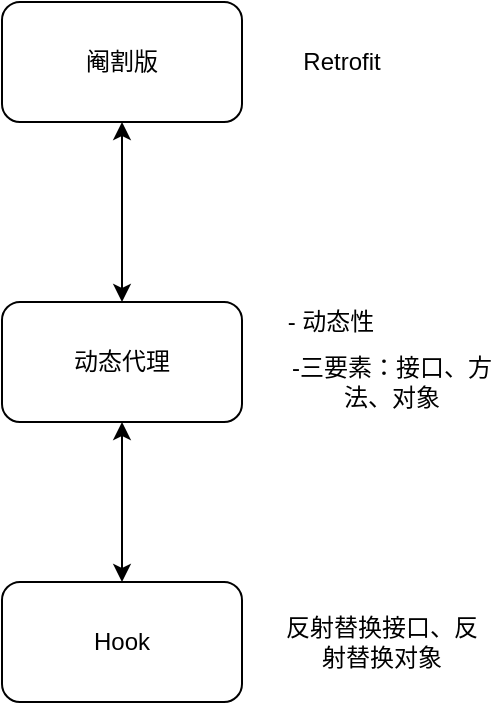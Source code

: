 <mxfile version="12.7.1" type="github">
  <diagram id="MHq9OHMaoU9Sz3Vz_Z7G" name="第 1 页">
    <mxGraphModel dx="1138" dy="591" grid="1" gridSize="10" guides="1" tooltips="1" connect="1" arrows="1" fold="1" page="1" pageScale="1" pageWidth="850" pageHeight="1100" math="0" shadow="0">
      <root>
        <mxCell id="0" />
        <mxCell id="1" parent="0" />
        <mxCell id="OAPL3QplopD_ebEAN0Aj-1" value="动态代理" style="rounded=1;whiteSpace=wrap;html=1;" parent="1" vertex="1">
          <mxGeometry x="300" y="200" width="120" height="60" as="geometry" />
        </mxCell>
        <mxCell id="OAPL3QplopD_ebEAN0Aj-2" value="阉割版" style="rounded=1;whiteSpace=wrap;html=1;" parent="1" vertex="1">
          <mxGeometry x="300" y="50" width="120" height="60" as="geometry" />
        </mxCell>
        <mxCell id="OAPL3QplopD_ebEAN0Aj-3" value="Hook" style="rounded=1;whiteSpace=wrap;html=1;" parent="1" vertex="1">
          <mxGeometry x="300" y="340" width="120" height="60" as="geometry" />
        </mxCell>
        <mxCell id="OAPL3QplopD_ebEAN0Aj-4" value="" style="endArrow=classic;startArrow=classic;html=1;exitX=0.5;exitY=0;exitDx=0;exitDy=0;" parent="1" source="OAPL3QplopD_ebEAN0Aj-1" edge="1">
          <mxGeometry width="50" height="50" relative="1" as="geometry">
            <mxPoint x="300" y="470" as="sourcePoint" />
            <mxPoint x="360" y="110" as="targetPoint" />
            <Array as="points">
              <mxPoint x="360" y="110" />
            </Array>
          </mxGeometry>
        </mxCell>
        <mxCell id="OAPL3QplopD_ebEAN0Aj-5" value="" style="endArrow=classic;startArrow=classic;html=1;entryX=0.5;entryY=1;entryDx=0;entryDy=0;" parent="1" source="OAPL3QplopD_ebEAN0Aj-3" target="OAPL3QplopD_ebEAN0Aj-1" edge="1">
          <mxGeometry width="50" height="50" relative="1" as="geometry">
            <mxPoint x="300" y="470" as="sourcePoint" />
            <mxPoint x="350" y="420" as="targetPoint" />
          </mxGeometry>
        </mxCell>
        <mxCell id="OAPL3QplopD_ebEAN0Aj-6" value="Retrofit" style="text;html=1;strokeColor=none;fillColor=none;align=center;verticalAlign=middle;whiteSpace=wrap;rounded=0;" parent="1" vertex="1">
          <mxGeometry x="450" y="70" width="40" height="20" as="geometry" />
        </mxCell>
        <mxCell id="OAPL3QplopD_ebEAN0Aj-7" value="-三要素：接口、方法、对象" style="text;html=1;strokeColor=none;fillColor=none;align=center;verticalAlign=middle;whiteSpace=wrap;rounded=0;" parent="1" vertex="1">
          <mxGeometry x="440" y="230" width="110" height="20" as="geometry" />
        </mxCell>
        <mxCell id="OAPL3QplopD_ebEAN0Aj-8" value="反射替换接口、反射替换对象" style="text;html=1;strokeColor=none;fillColor=none;align=center;verticalAlign=middle;whiteSpace=wrap;rounded=0;" parent="1" vertex="1">
          <mxGeometry x="440" y="360" width="100" height="20" as="geometry" />
        </mxCell>
        <mxCell id="jgPtFlclUehhWHHOGj_N-1" value="- 动态性" style="text;html=1;strokeColor=none;fillColor=none;align=center;verticalAlign=middle;whiteSpace=wrap;rounded=0;" vertex="1" parent="1">
          <mxGeometry x="439" y="200" width="51" height="20" as="geometry" />
        </mxCell>
      </root>
    </mxGraphModel>
  </diagram>
</mxfile>
